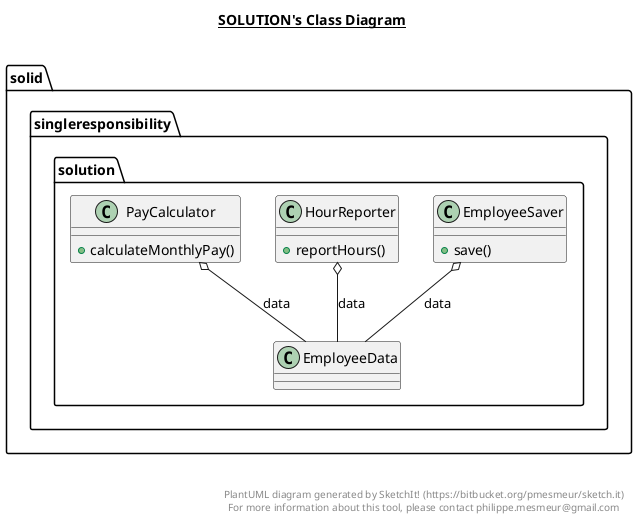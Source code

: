 @startuml

title __SOLUTION's Class Diagram__\n

  namespace solid.singleresponsibility.solution {
    class solid.singleresponsibility.solution.EmployeeData {
    }
  }
  

  namespace solid.singleresponsibility.solution {
    class solid.singleresponsibility.solution.EmployeeSaver {
        + save()
    }
  }
  

  namespace solid.singleresponsibility.solution {
    class solid.singleresponsibility.solution.HourReporter {
        + reportHours()
    }
  }
  

  namespace solid.singleresponsibility.solution {
    class solid.singleresponsibility.solution.PayCalculator {
        + calculateMonthlyPay()
    }
  }
  

  solid.singleresponsibility.solution.EmployeeSaver o-- solid.singleresponsibility.solution.EmployeeData : data
  solid.singleresponsibility.solution.HourReporter o-- solid.singleresponsibility.solution.EmployeeData : data
  solid.singleresponsibility.solution.PayCalculator o-- solid.singleresponsibility.solution.EmployeeData : data


right footer


PlantUML diagram generated by SketchIt! (https://bitbucket.org/pmesmeur/sketch.it)
For more information about this tool, please contact philippe.mesmeur@gmail.com
endfooter

@enduml
